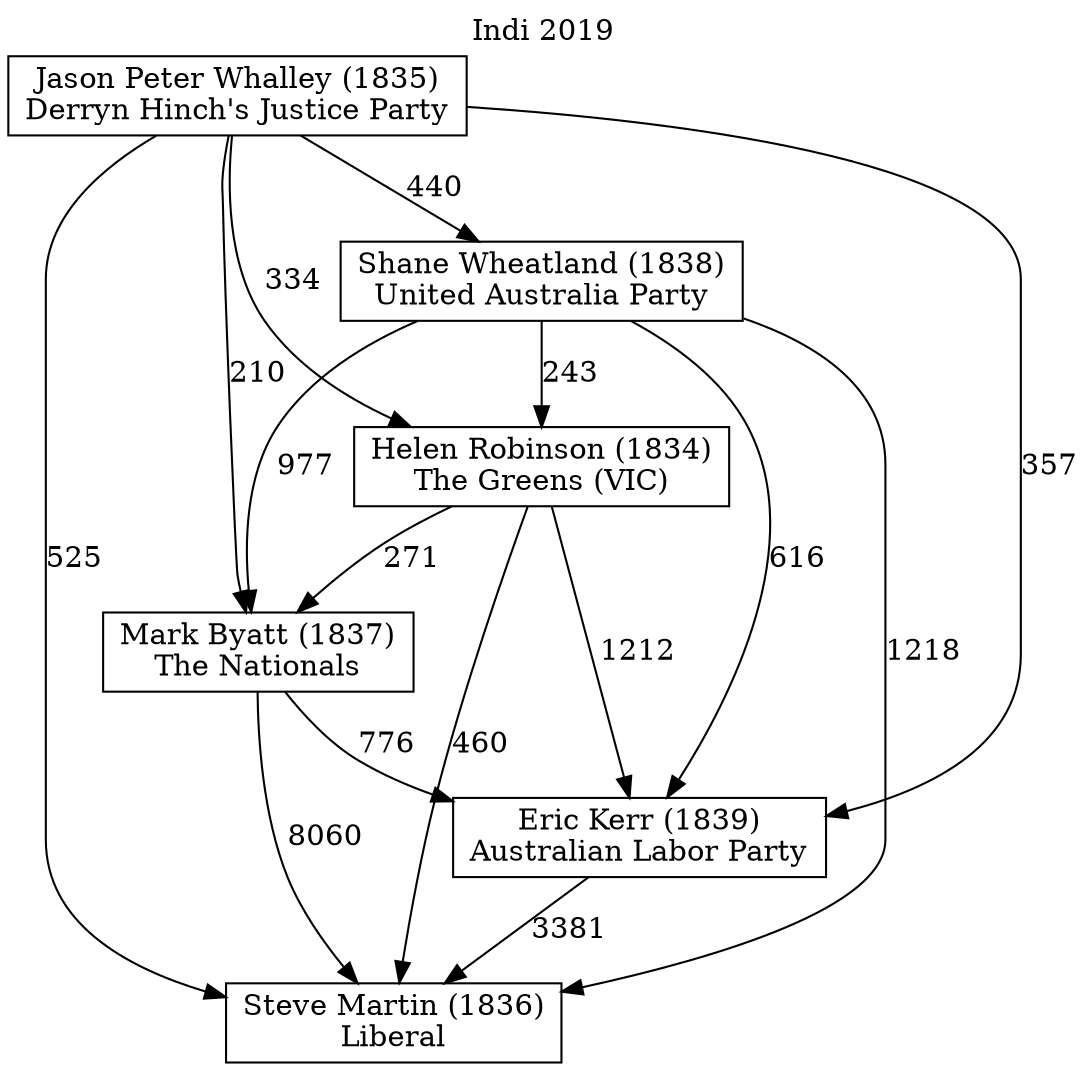 // House preference flow
digraph "Steve Martin (1836)_Indi_2019" {
	graph [label="Indi 2019" labelloc=t mclimit=10]
	node [shape=box]
	"Steve Martin (1836)" [label="Steve Martin (1836)
Liberal"]
	"Eric Kerr (1839)" [label="Eric Kerr (1839)
Australian Labor Party"]
	"Mark Byatt (1837)" [label="Mark Byatt (1837)
The Nationals"]
	"Helen Robinson (1834)" [label="Helen Robinson (1834)
The Greens (VIC)"]
	"Shane Wheatland (1838)" [label="Shane Wheatland (1838)
United Australia Party"]
	"Jason Peter Whalley (1835)" [label="Jason Peter Whalley (1835)
Derryn Hinch's Justice Party"]
	"Eric Kerr (1839)" -> "Steve Martin (1836)" [label=3381]
	"Mark Byatt (1837)" -> "Eric Kerr (1839)" [label=776]
	"Helen Robinson (1834)" -> "Mark Byatt (1837)" [label=271]
	"Shane Wheatland (1838)" -> "Helen Robinson (1834)" [label=243]
	"Jason Peter Whalley (1835)" -> "Shane Wheatland (1838)" [label=440]
	"Mark Byatt (1837)" -> "Steve Martin (1836)" [label=8060]
	"Helen Robinson (1834)" -> "Steve Martin (1836)" [label=460]
	"Shane Wheatland (1838)" -> "Steve Martin (1836)" [label=1218]
	"Jason Peter Whalley (1835)" -> "Steve Martin (1836)" [label=525]
	"Jason Peter Whalley (1835)" -> "Helen Robinson (1834)" [label=334]
	"Shane Wheatland (1838)" -> "Mark Byatt (1837)" [label=977]
	"Jason Peter Whalley (1835)" -> "Mark Byatt (1837)" [label=210]
	"Helen Robinson (1834)" -> "Eric Kerr (1839)" [label=1212]
	"Shane Wheatland (1838)" -> "Eric Kerr (1839)" [label=616]
	"Jason Peter Whalley (1835)" -> "Eric Kerr (1839)" [label=357]
}
